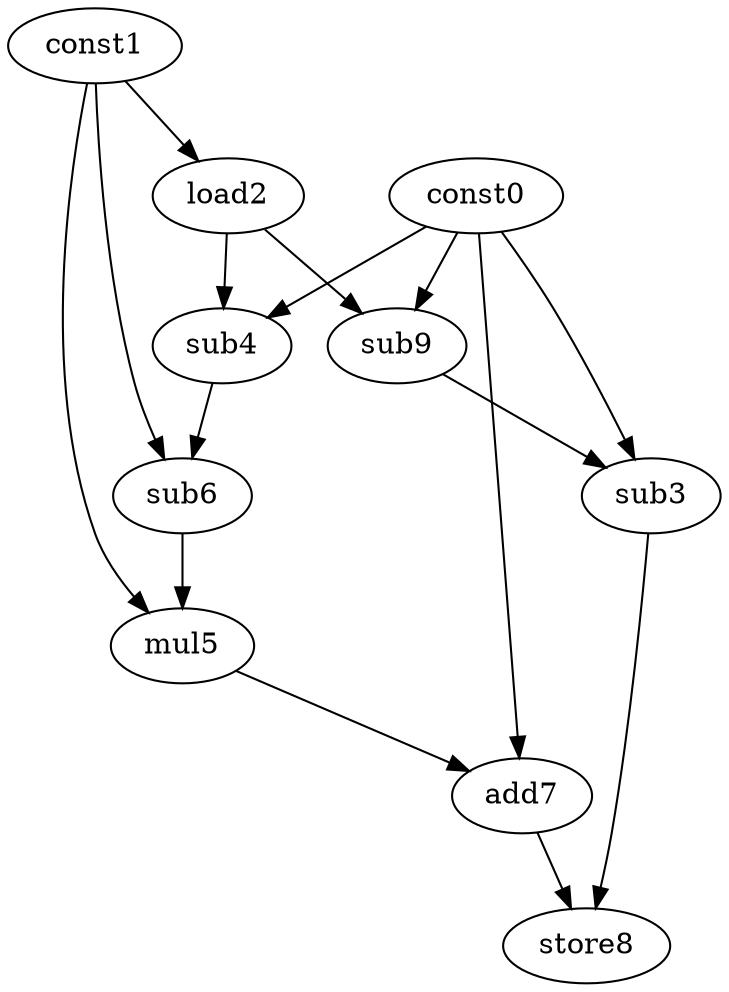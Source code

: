 digraph G { 
const0[opcode=const]; 
const1[opcode=const]; 
load2[opcode=load]; 
sub3[opcode=sub]; 
sub4[opcode=sub]; 
mul5[opcode=mul]; 
sub6[opcode=sub]; 
add7[opcode=add]; 
store8[opcode=store]; 
sub9[opcode=sub]; 
const1->load2[operand=0];
const0->sub4[operand=0];
load2->sub4[operand=1];
const0->sub9[operand=0];
load2->sub9[operand=1];
const0->sub3[operand=0];
sub9->sub3[operand=1];
const1->sub6[operand=0];
sub4->sub6[operand=1];
const1->mul5[operand=0];
sub6->mul5[operand=1];
const0->add7[operand=0];
mul5->add7[operand=1];
sub3->store8[operand=0];
add7->store8[operand=1];
}
